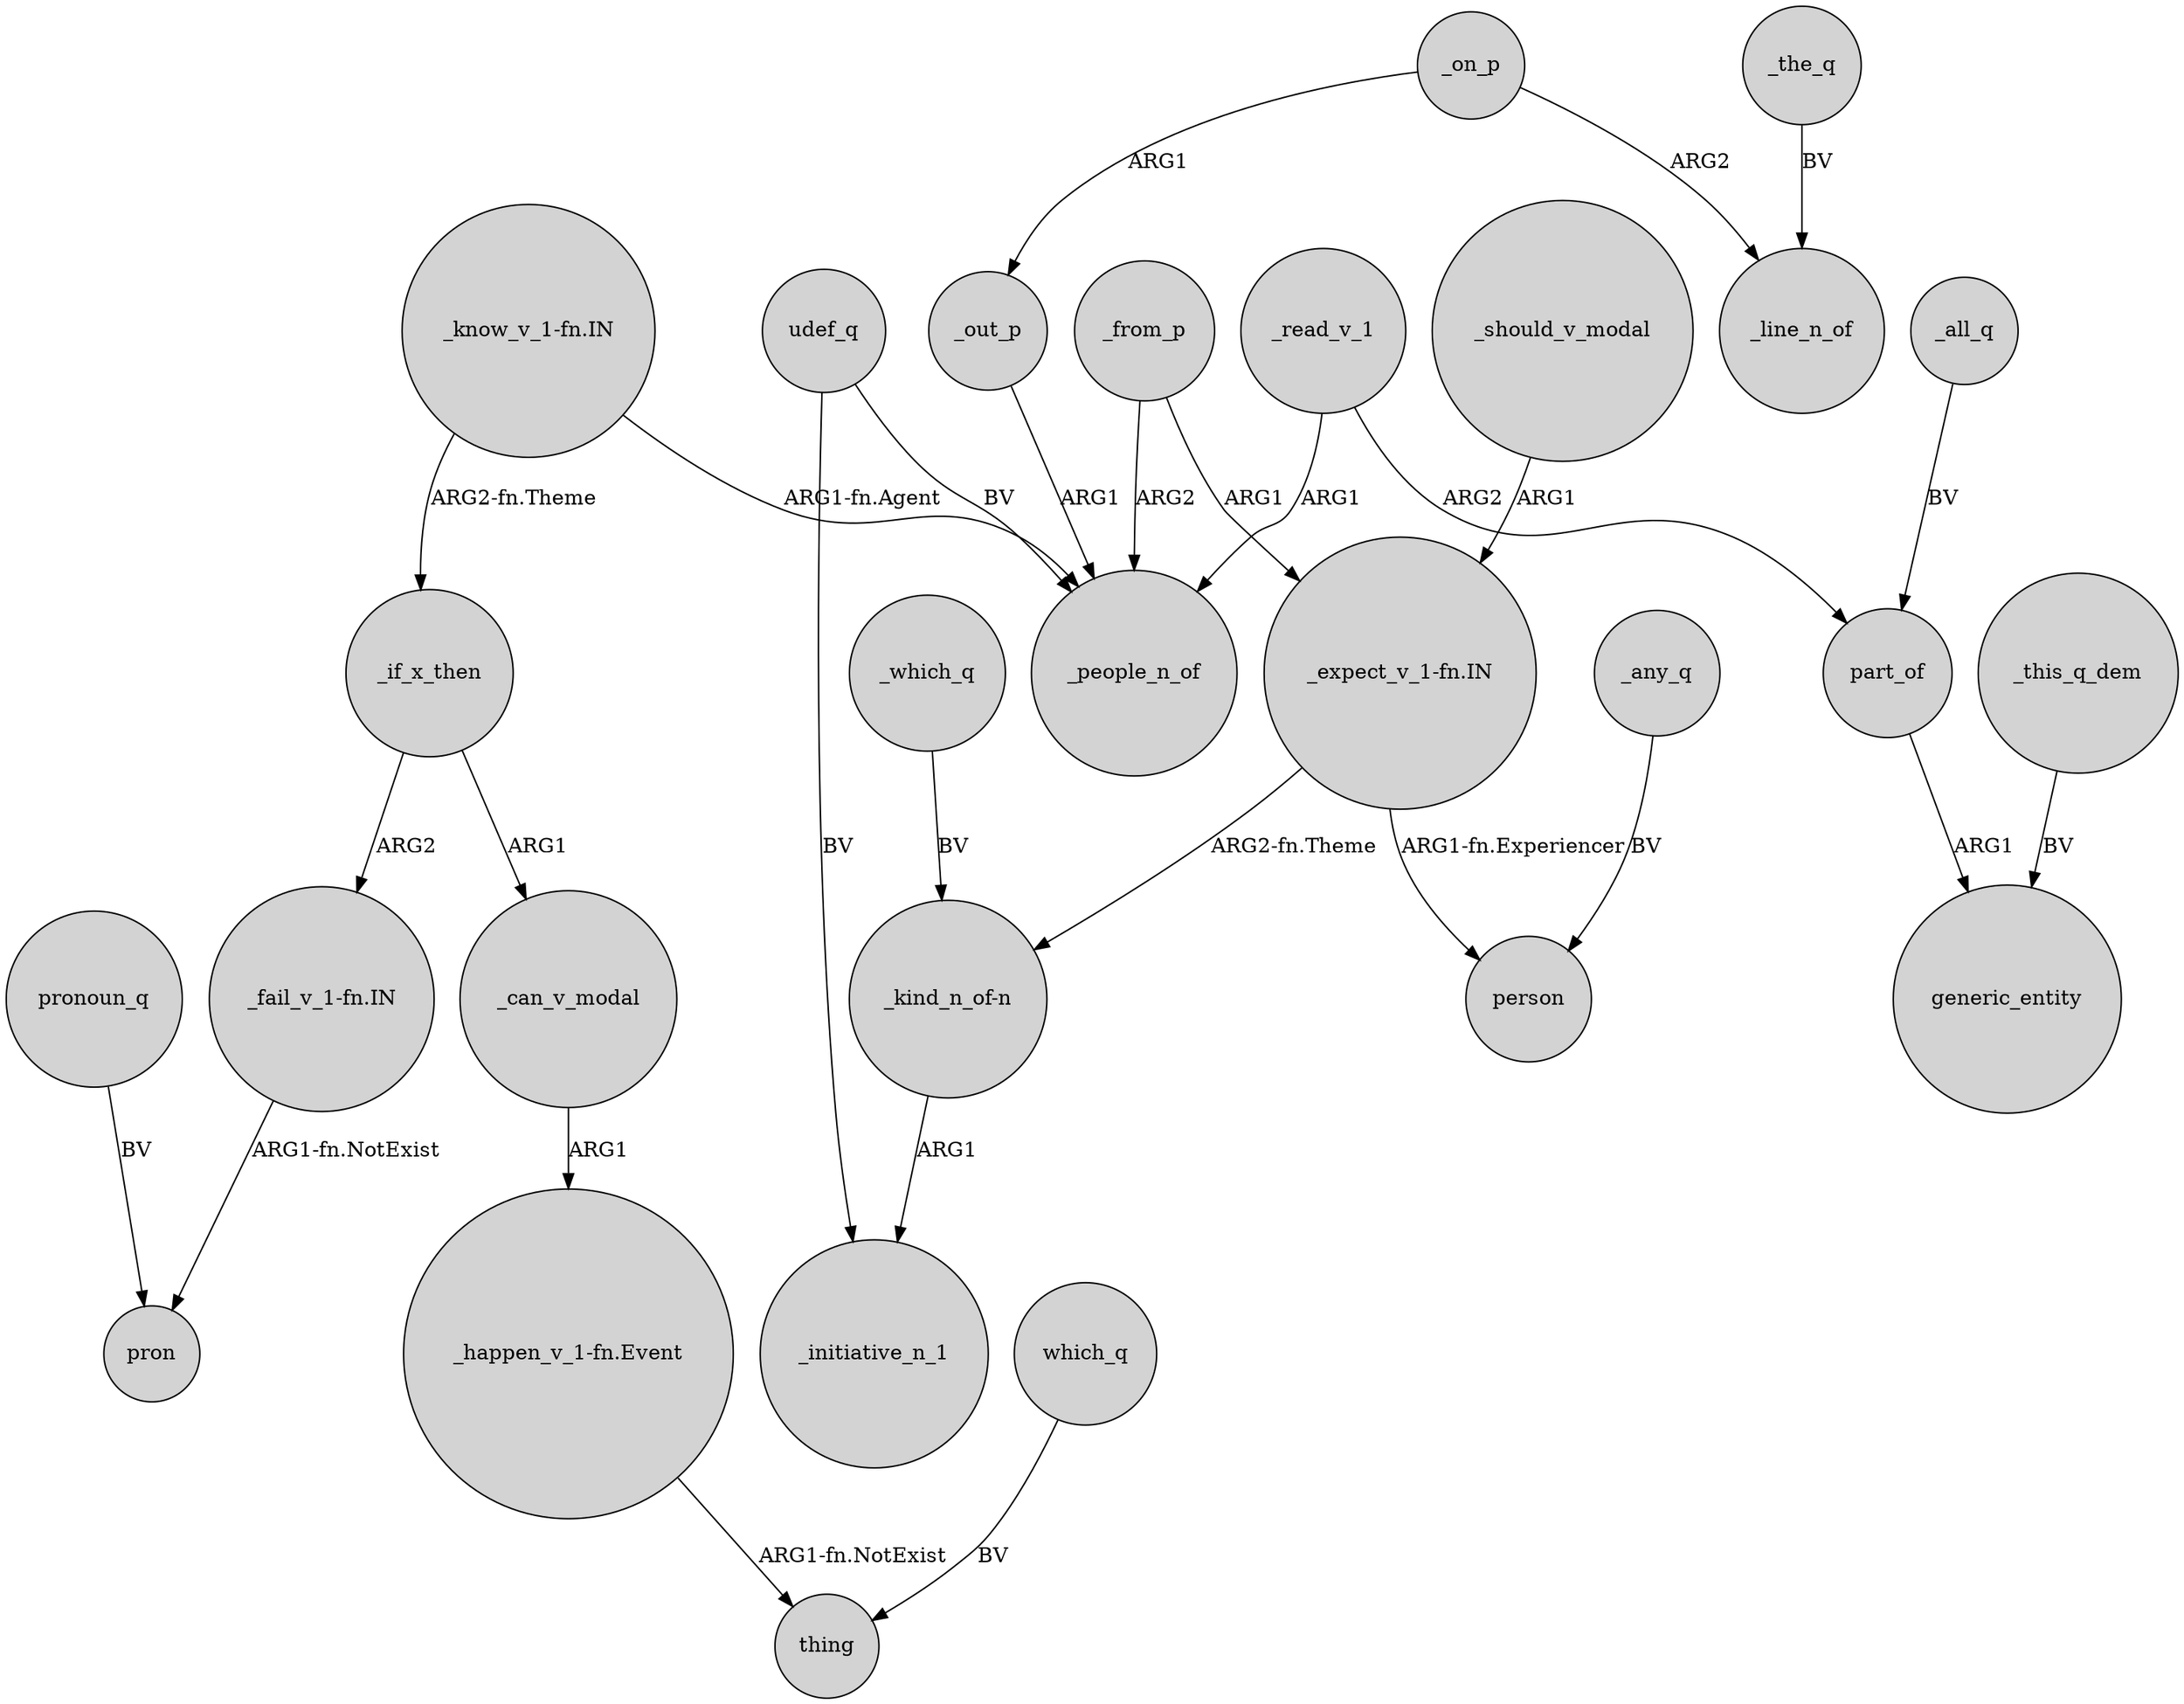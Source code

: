 digraph {
	node [shape=circle style=filled]
	"_know_v_1-fn.IN" -> _people_n_of [label="ARG1-fn.Agent"]
	_if_x_then -> "_fail_v_1-fn.IN" [label=ARG2]
	"_fail_v_1-fn.IN" -> pron [label="ARG1-fn.NotExist"]
	udef_q -> _initiative_n_1 [label=BV]
	_out_p -> _people_n_of [label=ARG1]
	_all_q -> part_of [label=BV]
	_the_q -> _line_n_of [label=BV]
	_on_p -> _line_n_of [label=ARG2]
	"_know_v_1-fn.IN" -> _if_x_then [label="ARG2-fn.Theme"]
	_from_p -> _people_n_of [label=ARG2]
	"_kind_n_of-n" -> _initiative_n_1 [label=ARG1]
	_if_x_then -> _can_v_modal [label=ARG1]
	_on_p -> _out_p [label=ARG1]
	_read_v_1 -> _people_n_of [label=ARG1]
	_read_v_1 -> part_of [label=ARG2]
	part_of -> generic_entity [label=ARG1]
	"_expect_v_1-fn.IN" -> "_kind_n_of-n" [label="ARG2-fn.Theme"]
	_can_v_modal -> "_happen_v_1-fn.Event" [label=ARG1]
	udef_q -> _people_n_of [label=BV]
	pronoun_q -> pron [label=BV]
	_this_q_dem -> generic_entity [label=BV]
	"_happen_v_1-fn.Event" -> thing [label="ARG1-fn.NotExist"]
	_should_v_modal -> "_expect_v_1-fn.IN" [label=ARG1]
	_which_q -> "_kind_n_of-n" [label=BV]
	"_expect_v_1-fn.IN" -> person [label="ARG1-fn.Experiencer"]
	_from_p -> "_expect_v_1-fn.IN" [label=ARG1]
	_any_q -> person [label=BV]
	which_q -> thing [label=BV]
}
